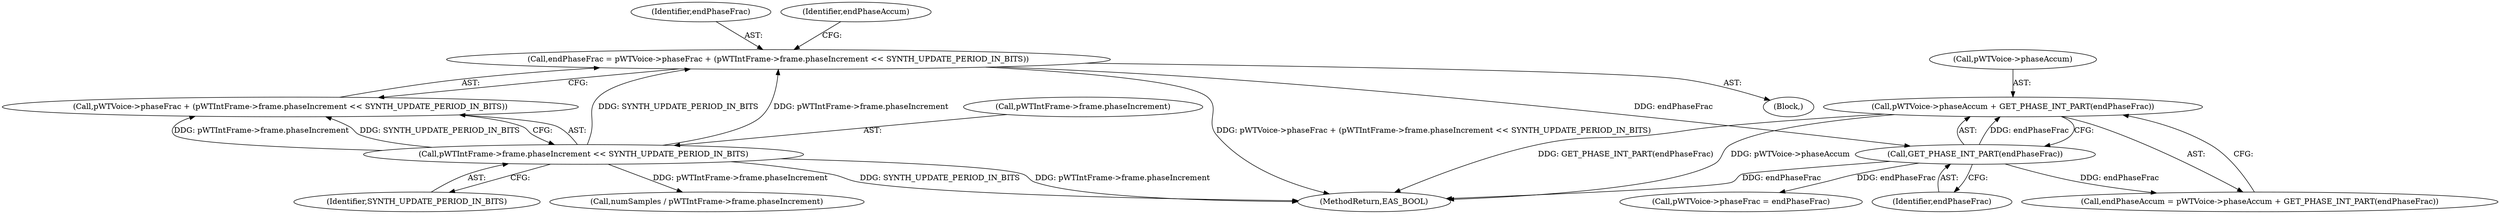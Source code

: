 digraph "0_Android_24d7c408c52143bce7b49de82f3913fd8d1219cf_5@pointer" {
"1000134" [label="(Call,pWTVoice->phaseAccum + GET_PHASE_INT_PART(endPhaseFrac))"];
"1000138" [label="(Call,GET_PHASE_INT_PART(endPhaseFrac))"];
"1000119" [label="(Call,endPhaseFrac = pWTVoice->phaseFrac + (pWTIntFrame->frame.phaseIncrement << SYNTH_UPDATE_PERIOD_IN_BITS))"];
"1000125" [label="(Call,pWTIntFrame->frame.phaseIncrement << SYNTH_UPDATE_PERIOD_IN_BITS)"];
"1000131" [label="(Identifier,SYNTH_UPDATE_PERIOD_IN_BITS)"];
"1000219" [label="(Call,pWTVoice->phaseFrac = endPhaseFrac)"];
"1000126" [label="(Call,pWTIntFrame->frame.phaseIncrement)"];
"1000111" [label="(Block,)"];
"1000132" [label="(Call,endPhaseAccum = pWTVoice->phaseAccum + GET_PHASE_INT_PART(endPhaseFrac))"];
"1000135" [label="(Call,pWTVoice->phaseAccum)"];
"1000121" [label="(Call,pWTVoice->phaseFrac + (pWTIntFrame->frame.phaseIncrement << SYNTH_UPDATE_PERIOD_IN_BITS))"];
"1000125" [label="(Call,pWTIntFrame->frame.phaseIncrement << SYNTH_UPDATE_PERIOD_IN_BITS)"];
"1000120" [label="(Identifier,endPhaseFrac)"];
"1000119" [label="(Call,endPhaseFrac = pWTVoice->phaseFrac + (pWTIntFrame->frame.phaseIncrement << SYNTH_UPDATE_PERIOD_IN_BITS))"];
"1000133" [label="(Identifier,endPhaseAccum)"];
"1000139" [label="(Identifier,endPhaseFrac)"];
"1000134" [label="(Call,pWTVoice->phaseAccum + GET_PHASE_INT_PART(endPhaseFrac))"];
"1000231" [label="(MethodReturn,EAS_BOOL)"];
"1000182" [label="(Call,numSamples / pWTIntFrame->frame.phaseIncrement)"];
"1000138" [label="(Call,GET_PHASE_INT_PART(endPhaseFrac))"];
"1000134" -> "1000132"  [label="AST: "];
"1000134" -> "1000138"  [label="CFG: "];
"1000135" -> "1000134"  [label="AST: "];
"1000138" -> "1000134"  [label="AST: "];
"1000132" -> "1000134"  [label="CFG: "];
"1000134" -> "1000231"  [label="DDG: GET_PHASE_INT_PART(endPhaseFrac)"];
"1000134" -> "1000231"  [label="DDG: pWTVoice->phaseAccum"];
"1000138" -> "1000134"  [label="DDG: endPhaseFrac"];
"1000138" -> "1000139"  [label="CFG: "];
"1000139" -> "1000138"  [label="AST: "];
"1000138" -> "1000231"  [label="DDG: endPhaseFrac"];
"1000138" -> "1000132"  [label="DDG: endPhaseFrac"];
"1000119" -> "1000138"  [label="DDG: endPhaseFrac"];
"1000138" -> "1000219"  [label="DDG: endPhaseFrac"];
"1000119" -> "1000111"  [label="AST: "];
"1000119" -> "1000121"  [label="CFG: "];
"1000120" -> "1000119"  [label="AST: "];
"1000121" -> "1000119"  [label="AST: "];
"1000133" -> "1000119"  [label="CFG: "];
"1000119" -> "1000231"  [label="DDG: pWTVoice->phaseFrac + (pWTIntFrame->frame.phaseIncrement << SYNTH_UPDATE_PERIOD_IN_BITS)"];
"1000125" -> "1000119"  [label="DDG: pWTIntFrame->frame.phaseIncrement"];
"1000125" -> "1000119"  [label="DDG: SYNTH_UPDATE_PERIOD_IN_BITS"];
"1000125" -> "1000121"  [label="AST: "];
"1000125" -> "1000131"  [label="CFG: "];
"1000126" -> "1000125"  [label="AST: "];
"1000131" -> "1000125"  [label="AST: "];
"1000121" -> "1000125"  [label="CFG: "];
"1000125" -> "1000231"  [label="DDG: pWTIntFrame->frame.phaseIncrement"];
"1000125" -> "1000231"  [label="DDG: SYNTH_UPDATE_PERIOD_IN_BITS"];
"1000125" -> "1000121"  [label="DDG: pWTIntFrame->frame.phaseIncrement"];
"1000125" -> "1000121"  [label="DDG: SYNTH_UPDATE_PERIOD_IN_BITS"];
"1000125" -> "1000182"  [label="DDG: pWTIntFrame->frame.phaseIncrement"];
}
